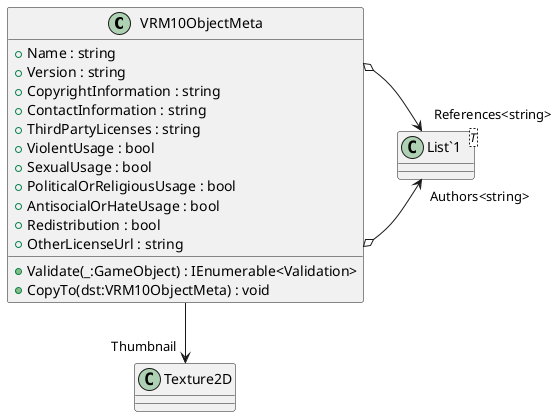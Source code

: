 @startuml
class VRM10ObjectMeta {
    + Name : string
    + Version : string
    + CopyrightInformation : string
    + ContactInformation : string
    + ThirdPartyLicenses : string
    + ViolentUsage : bool
    + SexualUsage : bool
    + PoliticalOrReligiousUsage : bool
    + AntisocialOrHateUsage : bool
    + Redistribution : bool
    + OtherLicenseUrl : string
    + Validate(_:GameObject) : IEnumerable<Validation>
    + CopyTo(dst:VRM10ObjectMeta) : void
}
class "List`1"<T> {
}
VRM10ObjectMeta o-> "Authors<string>" "List`1"
VRM10ObjectMeta o-> "References<string>" "List`1"
VRM10ObjectMeta --> "Thumbnail" Texture2D
@enduml
